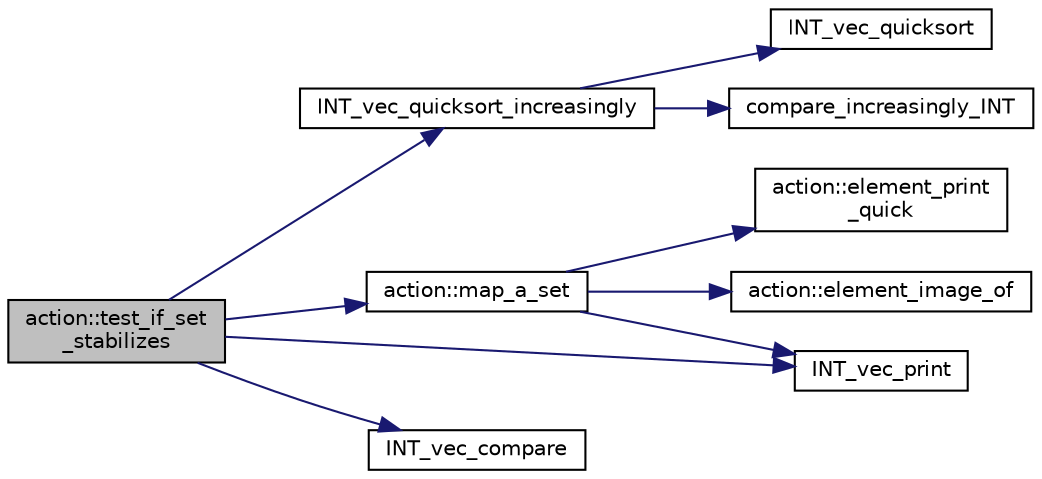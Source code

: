digraph "action::test_if_set_stabilizes"
{
  edge [fontname="Helvetica",fontsize="10",labelfontname="Helvetica",labelfontsize="10"];
  node [fontname="Helvetica",fontsize="10",shape=record];
  rankdir="LR";
  Node35619 [label="action::test_if_set\l_stabilizes",height=0.2,width=0.4,color="black", fillcolor="grey75", style="filled", fontcolor="black"];
  Node35619 -> Node35620 [color="midnightblue",fontsize="10",style="solid",fontname="Helvetica"];
  Node35620 [label="INT_vec_quicksort_increasingly",height=0.2,width=0.4,color="black", fillcolor="white", style="filled",URL="$d5/de2/foundations_2data__structures_2data__structures_8h.html#a31ccee746bc644f58816c67bc3a0e237"];
  Node35620 -> Node35621 [color="midnightblue",fontsize="10",style="solid",fontname="Helvetica"];
  Node35621 [label="INT_vec_quicksort",height=0.2,width=0.4,color="black", fillcolor="white", style="filled",URL="$d4/dd7/sorting_8_c.html#a06b413b423531ad098e9536031cc91ef"];
  Node35620 -> Node35622 [color="midnightblue",fontsize="10",style="solid",fontname="Helvetica"];
  Node35622 [label="compare_increasingly_INT",height=0.2,width=0.4,color="black", fillcolor="white", style="filled",URL="$d4/dd7/sorting_8_c.html#aa182150f114c64f81fcefcbc6d292790"];
  Node35619 -> Node35623 [color="midnightblue",fontsize="10",style="solid",fontname="Helvetica"];
  Node35623 [label="action::map_a_set",height=0.2,width=0.4,color="black", fillcolor="white", style="filled",URL="$d2/d86/classaction.html#a600e542e5aeca2a46f18110e027947e0"];
  Node35623 -> Node35624 [color="midnightblue",fontsize="10",style="solid",fontname="Helvetica"];
  Node35624 [label="action::element_print\l_quick",height=0.2,width=0.4,color="black", fillcolor="white", style="filled",URL="$d2/d86/classaction.html#a4844680cf6750396f76494a28655265b"];
  Node35623 -> Node35625 [color="midnightblue",fontsize="10",style="solid",fontname="Helvetica"];
  Node35625 [label="INT_vec_print",height=0.2,width=0.4,color="black", fillcolor="white", style="filled",URL="$df/dbf/sajeeb_8_c.html#a79a5901af0b47dd0d694109543c027fe"];
  Node35623 -> Node35626 [color="midnightblue",fontsize="10",style="solid",fontname="Helvetica"];
  Node35626 [label="action::element_image_of",height=0.2,width=0.4,color="black", fillcolor="white", style="filled",URL="$d2/d86/classaction.html#ae09559d4537a048fc860f8a74a31393d"];
  Node35619 -> Node35627 [color="midnightblue",fontsize="10",style="solid",fontname="Helvetica"];
  Node35627 [label="INT_vec_compare",height=0.2,width=0.4,color="black", fillcolor="white", style="filled",URL="$d5/de2/foundations_2data__structures_2data__structures_8h.html#ac1a17fca23fb4a338aef8547a4c2fded"];
  Node35619 -> Node35625 [color="midnightblue",fontsize="10",style="solid",fontname="Helvetica"];
}
